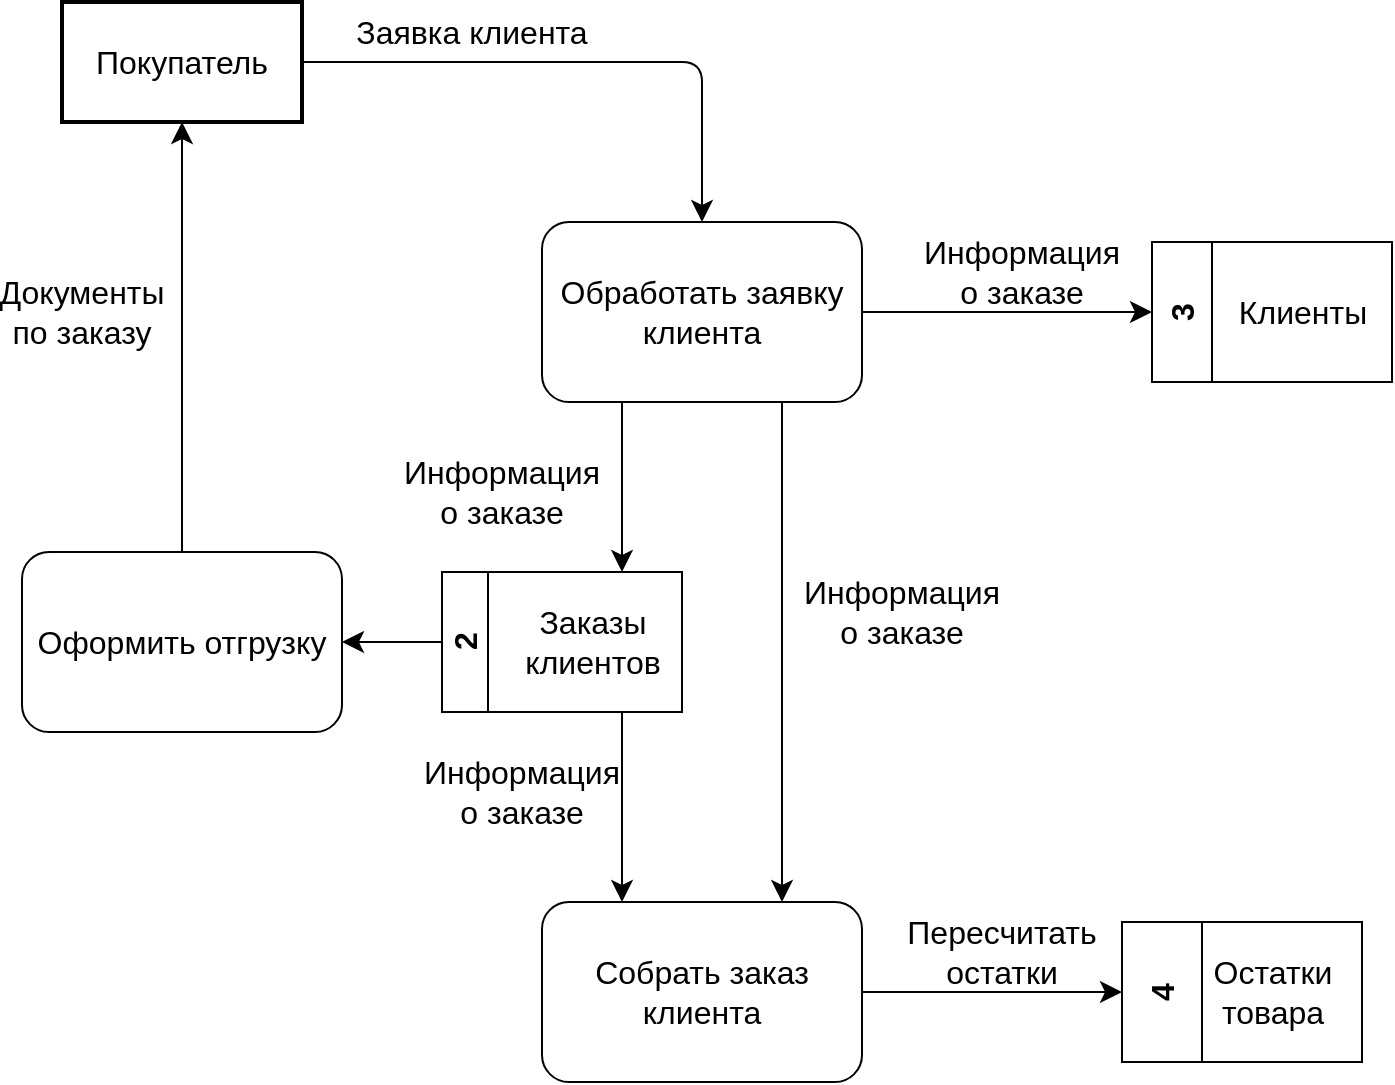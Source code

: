 <mxfile version="22.1.15" type="device">
  <diagram name="Page-1" id="b520641d-4fe3-3701-9064-5fc419738815">
    <mxGraphModel dx="1025" dy="513" grid="1" gridSize="10" guides="1" tooltips="1" connect="1" arrows="1" fold="1" page="1" pageScale="1" pageWidth="1100" pageHeight="850" background="none" math="0" shadow="0">
      <root>
        <mxCell id="0" />
        <mxCell id="1" parent="0" />
        <mxCell id="vBp6k9hzwLnXqRMihRMG-20" style="edgeStyle=none;curved=0;rounded=1;orthogonalLoop=1;jettySize=auto;html=1;exitX=1;exitY=0.5;exitDx=0;exitDy=0;entryX=0.5;entryY=0;entryDx=0;entryDy=0;fontSize=12;startSize=8;endSize=8;" parent="1" source="vBp6k9hzwLnXqRMihRMG-4" target="vBp6k9hzwLnXqRMihRMG-5" edge="1">
          <mxGeometry relative="1" as="geometry">
            <Array as="points">
              <mxPoint x="390" y="100" />
            </Array>
          </mxGeometry>
        </mxCell>
        <mxCell id="vBp6k9hzwLnXqRMihRMG-4" value="Покупатель" style="rounded=0;whiteSpace=wrap;html=1;fontSize=16;strokeWidth=2;" parent="1" vertex="1">
          <mxGeometry x="70" y="70" width="120" height="60" as="geometry" />
        </mxCell>
        <mxCell id="vBp6k9hzwLnXqRMihRMG-16" style="edgeStyle=none;curved=1;rounded=0;orthogonalLoop=1;jettySize=auto;html=1;exitX=0.75;exitY=1;exitDx=0;exitDy=0;entryX=0.75;entryY=0;entryDx=0;entryDy=0;fontSize=12;startSize=8;endSize=8;" parent="1" source="vBp6k9hzwLnXqRMihRMG-5" target="vBp6k9hzwLnXqRMihRMG-13" edge="1">
          <mxGeometry relative="1" as="geometry" />
        </mxCell>
        <mxCell id="vBp6k9hzwLnXqRMihRMG-17" style="edgeStyle=none;curved=1;rounded=0;orthogonalLoop=1;jettySize=auto;html=1;exitX=0.25;exitY=1;exitDx=0;exitDy=0;entryX=0.75;entryY=0;entryDx=0;entryDy=0;fontSize=12;startSize=8;endSize=8;" parent="1" source="vBp6k9hzwLnXqRMihRMG-5" target="vBp6k9hzwLnXqRMihRMG-14" edge="1">
          <mxGeometry relative="1" as="geometry" />
        </mxCell>
        <mxCell id="vBp6k9hzwLnXqRMihRMG-23" style="edgeStyle=none;curved=1;rounded=0;orthogonalLoop=1;jettySize=auto;html=1;exitX=1;exitY=0.5;exitDx=0;exitDy=0;entryX=0;entryY=0.5;entryDx=0;entryDy=0;fontSize=12;startSize=8;endSize=8;" parent="1" source="vBp6k9hzwLnXqRMihRMG-5" target="vBp6k9hzwLnXqRMihRMG-8" edge="1">
          <mxGeometry relative="1" as="geometry" />
        </mxCell>
        <mxCell id="vBp6k9hzwLnXqRMihRMG-5" value="Обработать заявку клиента" style="rounded=1;whiteSpace=wrap;html=1;fontSize=16;" parent="1" vertex="1">
          <mxGeometry x="310" y="180" width="160" height="90" as="geometry" />
        </mxCell>
        <mxCell id="vBp6k9hzwLnXqRMihRMG-6" value="4" style="swimlane;horizontal=0;whiteSpace=wrap;html=1;fontSize=16;startSize=40;" parent="1" vertex="1">
          <mxGeometry x="600" y="530" width="120" height="70" as="geometry" />
        </mxCell>
        <mxCell id="vBp6k9hzwLnXqRMihRMG-7" value="Остатки&lt;br&gt;товара" style="text;html=1;align=center;verticalAlign=middle;resizable=0;points=[];autosize=1;strokeColor=none;fillColor=none;fontSize=16;" parent="vBp6k9hzwLnXqRMihRMG-6" vertex="1">
          <mxGeometry x="35" y="10" width="80" height="50" as="geometry" />
        </mxCell>
        <mxCell id="vBp6k9hzwLnXqRMihRMG-8" value="3" style="swimlane;horizontal=0;whiteSpace=wrap;html=1;fontSize=16;startSize=30;" parent="1" vertex="1">
          <mxGeometry x="615" y="190" width="120" height="70" as="geometry" />
        </mxCell>
        <mxCell id="vBp6k9hzwLnXqRMihRMG-11" value="Клиенты" style="text;html=1;align=center;verticalAlign=middle;resizable=0;points=[];autosize=1;strokeColor=none;fillColor=none;fontSize=16;" parent="vBp6k9hzwLnXqRMihRMG-8" vertex="1">
          <mxGeometry x="30" y="20" width="90" height="30" as="geometry" />
        </mxCell>
        <mxCell id="vBp6k9hzwLnXqRMihRMG-19" style="edgeStyle=none;curved=1;rounded=0;orthogonalLoop=1;jettySize=auto;html=1;exitX=0.5;exitY=0;exitDx=0;exitDy=0;entryX=0.5;entryY=1;entryDx=0;entryDy=0;fontSize=12;startSize=8;endSize=8;" parent="1" source="vBp6k9hzwLnXqRMihRMG-12" target="vBp6k9hzwLnXqRMihRMG-4" edge="1">
          <mxGeometry relative="1" as="geometry" />
        </mxCell>
        <mxCell id="vBp6k9hzwLnXqRMihRMG-12" value="Оформить отгрузку" style="rounded=1;whiteSpace=wrap;html=1;fontSize=16;" parent="1" vertex="1">
          <mxGeometry x="50" y="345" width="160" height="90" as="geometry" />
        </mxCell>
        <mxCell id="vBp6k9hzwLnXqRMihRMG-22" style="edgeStyle=none;curved=1;rounded=0;orthogonalLoop=1;jettySize=auto;html=1;exitX=1;exitY=0.5;exitDx=0;exitDy=0;entryX=0;entryY=0.5;entryDx=0;entryDy=0;fontSize=12;startSize=8;endSize=8;" parent="1" source="vBp6k9hzwLnXqRMihRMG-13" target="vBp6k9hzwLnXqRMihRMG-6" edge="1">
          <mxGeometry relative="1" as="geometry" />
        </mxCell>
        <mxCell id="vBp6k9hzwLnXqRMihRMG-13" value="Собрать заказ клиента" style="rounded=1;whiteSpace=wrap;html=1;fontSize=16;" parent="1" vertex="1">
          <mxGeometry x="310" y="520" width="160" height="90" as="geometry" />
        </mxCell>
        <mxCell id="vBp6k9hzwLnXqRMihRMG-18" style="edgeStyle=none;curved=1;rounded=0;orthogonalLoop=1;jettySize=auto;html=1;exitX=0;exitY=0.5;exitDx=0;exitDy=0;entryX=1;entryY=0.5;entryDx=0;entryDy=0;fontSize=12;startSize=8;endSize=8;" parent="1" source="vBp6k9hzwLnXqRMihRMG-14" target="vBp6k9hzwLnXqRMihRMG-12" edge="1">
          <mxGeometry relative="1" as="geometry" />
        </mxCell>
        <mxCell id="vBp6k9hzwLnXqRMihRMG-21" style="edgeStyle=none;curved=1;rounded=0;orthogonalLoop=1;jettySize=auto;html=1;exitX=0.75;exitY=1;exitDx=0;exitDy=0;entryX=0.25;entryY=0;entryDx=0;entryDy=0;fontSize=12;startSize=8;endSize=8;" parent="1" source="vBp6k9hzwLnXqRMihRMG-14" target="vBp6k9hzwLnXqRMihRMG-13" edge="1">
          <mxGeometry relative="1" as="geometry" />
        </mxCell>
        <mxCell id="vBp6k9hzwLnXqRMihRMG-14" value="2" style="swimlane;horizontal=0;whiteSpace=wrap;html=1;fontSize=16;" parent="1" vertex="1">
          <mxGeometry x="260" y="355" width="120" height="70" as="geometry" />
        </mxCell>
        <mxCell id="vBp6k9hzwLnXqRMihRMG-15" value="Заказы &lt;br&gt;клиентов" style="text;html=1;align=center;verticalAlign=middle;resizable=0;points=[];autosize=1;strokeColor=none;fillColor=none;fontSize=16;" parent="vBp6k9hzwLnXqRMihRMG-14" vertex="1">
          <mxGeometry x="30" y="10" width="90" height="50" as="geometry" />
        </mxCell>
        <mxCell id="vBp6k9hzwLnXqRMihRMG-26" value="Заявка клиента" style="text;html=1;strokeColor=none;fillColor=none;align=center;verticalAlign=middle;whiteSpace=wrap;rounded=0;fontSize=16;" parent="1" vertex="1">
          <mxGeometry x="210" y="70" width="130" height="30" as="geometry" />
        </mxCell>
        <mxCell id="vBp6k9hzwLnXqRMihRMG-27" value="Документы по заказу" style="text;html=1;strokeColor=none;fillColor=none;align=center;verticalAlign=middle;whiteSpace=wrap;rounded=0;fontSize=16;" parent="1" vertex="1">
          <mxGeometry x="50" y="210" width="60" height="30" as="geometry" />
        </mxCell>
        <mxCell id="vBp6k9hzwLnXqRMihRMG-29" value="Информация о заказе" style="text;html=1;strokeColor=none;fillColor=none;align=center;verticalAlign=middle;whiteSpace=wrap;rounded=0;fontSize=16;" parent="1" vertex="1">
          <mxGeometry x="460" y="360" width="60" height="30" as="geometry" />
        </mxCell>
        <mxCell id="vBp6k9hzwLnXqRMihRMG-30" value="Информация о заказе" style="text;html=1;strokeColor=none;fillColor=none;align=center;verticalAlign=middle;whiteSpace=wrap;rounded=0;fontSize=16;" parent="1" vertex="1">
          <mxGeometry x="520" y="190" width="60" height="30" as="geometry" />
        </mxCell>
        <mxCell id="vBp6k9hzwLnXqRMihRMG-31" value="Пересчитать остатки" style="text;html=1;strokeColor=none;fillColor=none;align=center;verticalAlign=middle;whiteSpace=wrap;rounded=0;fontSize=16;" parent="1" vertex="1">
          <mxGeometry x="510" y="530" width="60" height="30" as="geometry" />
        </mxCell>
        <mxCell id="vBp6k9hzwLnXqRMihRMG-32" value="Информация о заказе" style="text;html=1;strokeColor=none;fillColor=none;align=center;verticalAlign=middle;whiteSpace=wrap;rounded=0;fontSize=16;" parent="1" vertex="1">
          <mxGeometry x="260" y="300" width="60" height="30" as="geometry" />
        </mxCell>
        <mxCell id="vBp6k9hzwLnXqRMihRMG-35" value="Информация о заказе" style="text;html=1;strokeColor=none;fillColor=none;align=center;verticalAlign=middle;whiteSpace=wrap;rounded=0;fontSize=16;" parent="1" vertex="1">
          <mxGeometry x="270" y="450" width="60" height="30" as="geometry" />
        </mxCell>
      </root>
    </mxGraphModel>
  </diagram>
</mxfile>
